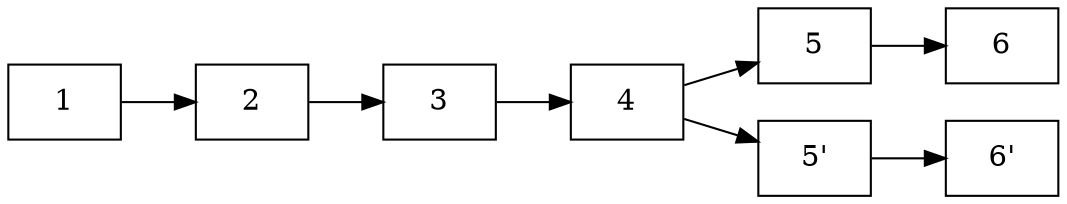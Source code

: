 digraph {
    rankdir=LR;
    node[shape=rect];
    subgraph {
        "1" -> "2" -> "3" -> "4" -> "5" -> "6";
    }
    "4" -> "5'";
    subgraph {
        "5'" -> "6'";
    }
}
